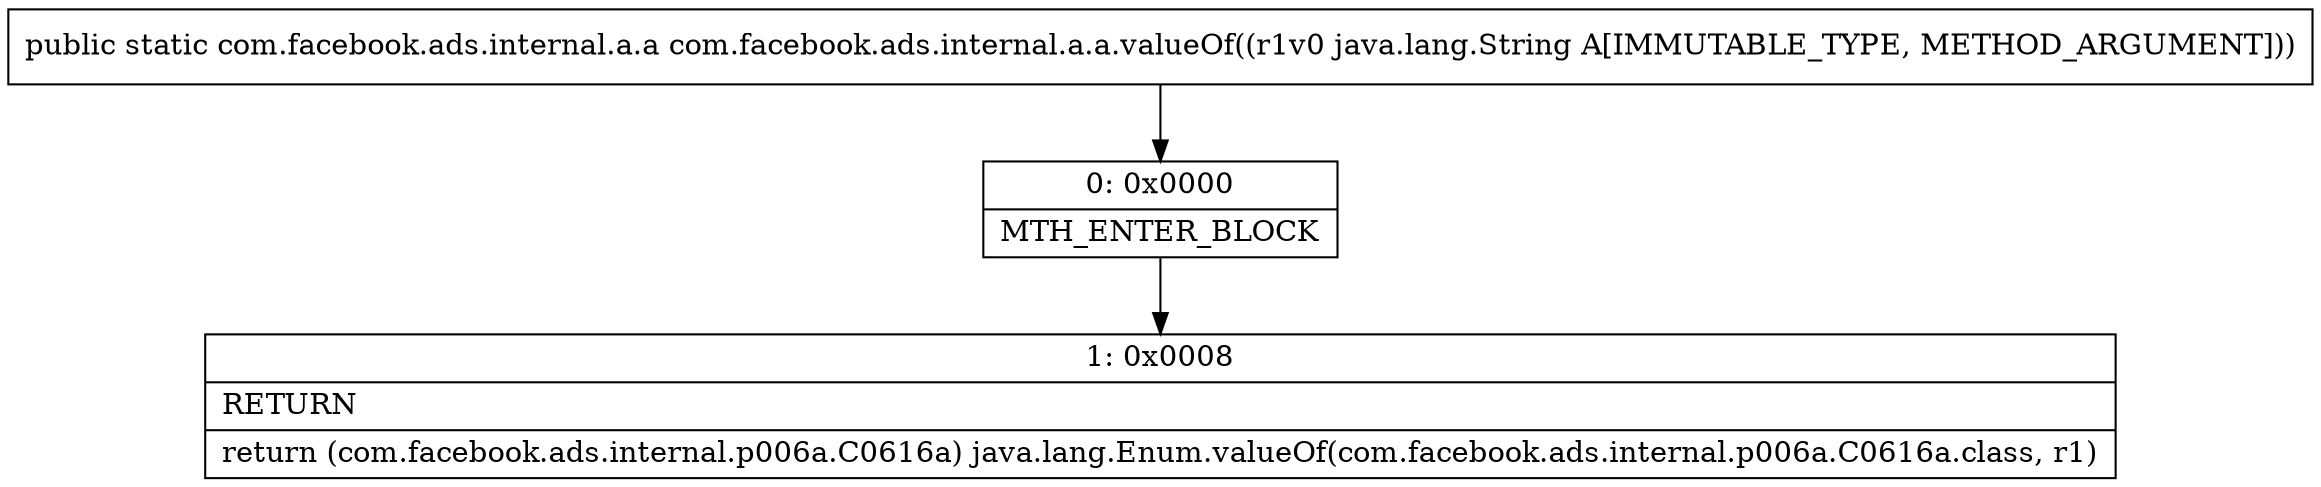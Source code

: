 digraph "CFG forcom.facebook.ads.internal.a.a.valueOf(Ljava\/lang\/String;)Lcom\/facebook\/ads\/internal\/a\/a;" {
Node_0 [shape=record,label="{0\:\ 0x0000|MTH_ENTER_BLOCK\l}"];
Node_1 [shape=record,label="{1\:\ 0x0008|RETURN\l|return (com.facebook.ads.internal.p006a.C0616a) java.lang.Enum.valueOf(com.facebook.ads.internal.p006a.C0616a.class, r1)\l}"];
MethodNode[shape=record,label="{public static com.facebook.ads.internal.a.a com.facebook.ads.internal.a.a.valueOf((r1v0 java.lang.String A[IMMUTABLE_TYPE, METHOD_ARGUMENT])) }"];
MethodNode -> Node_0;
Node_0 -> Node_1;
}

